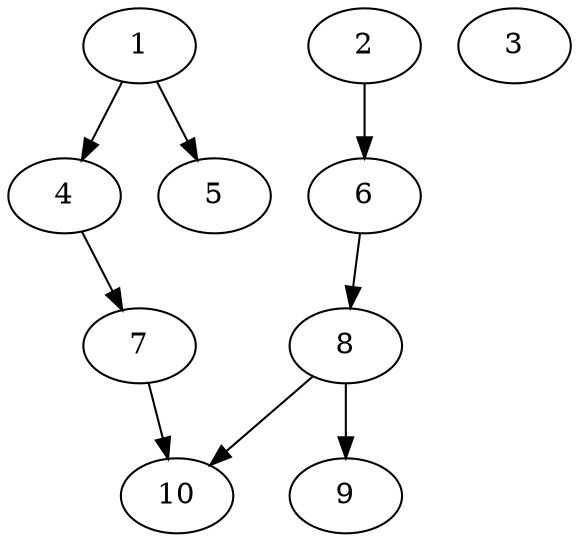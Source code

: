 // DAG automatically generated by daggen at Thu Oct  3 13:58:04 2019
// ./daggen --dot -n 10 --ccr 0.5 --fat 0.5 --regular 0.9 --density 0.6 --mindata 5242880 --maxdata 52428800 
digraph G {
  1 [size="19339264", alpha="0.09", expect_size="9669632"] 
  1 -> 4 [size ="9669632"]
  1 -> 5 [size ="9669632"]
  2 [size="23185408", alpha="0.07", expect_size="11592704"] 
  2 -> 6 [size ="11592704"]
  3 [size="84490240", alpha="0.12", expect_size="42245120"] 
  4 [size="40245248", alpha="0.17", expect_size="20122624"] 
  4 -> 7 [size ="20122624"]
  5 [size="81844224", alpha="0.00", expect_size="40922112"] 
  6 [size="12978176", alpha="0.02", expect_size="6489088"] 
  6 -> 8 [size ="6489088"]
  7 [size="52185088", alpha="0.01", expect_size="26092544"] 
  7 -> 10 [size ="26092544"]
  8 [size="34488320", alpha="0.14", expect_size="17244160"] 
  8 -> 9 [size ="17244160"]
  8 -> 10 [size ="17244160"]
  9 [size="71682048", alpha="0.17", expect_size="35841024"] 
  10 [size="56356864", alpha="0.04", expect_size="28178432"] 
}
